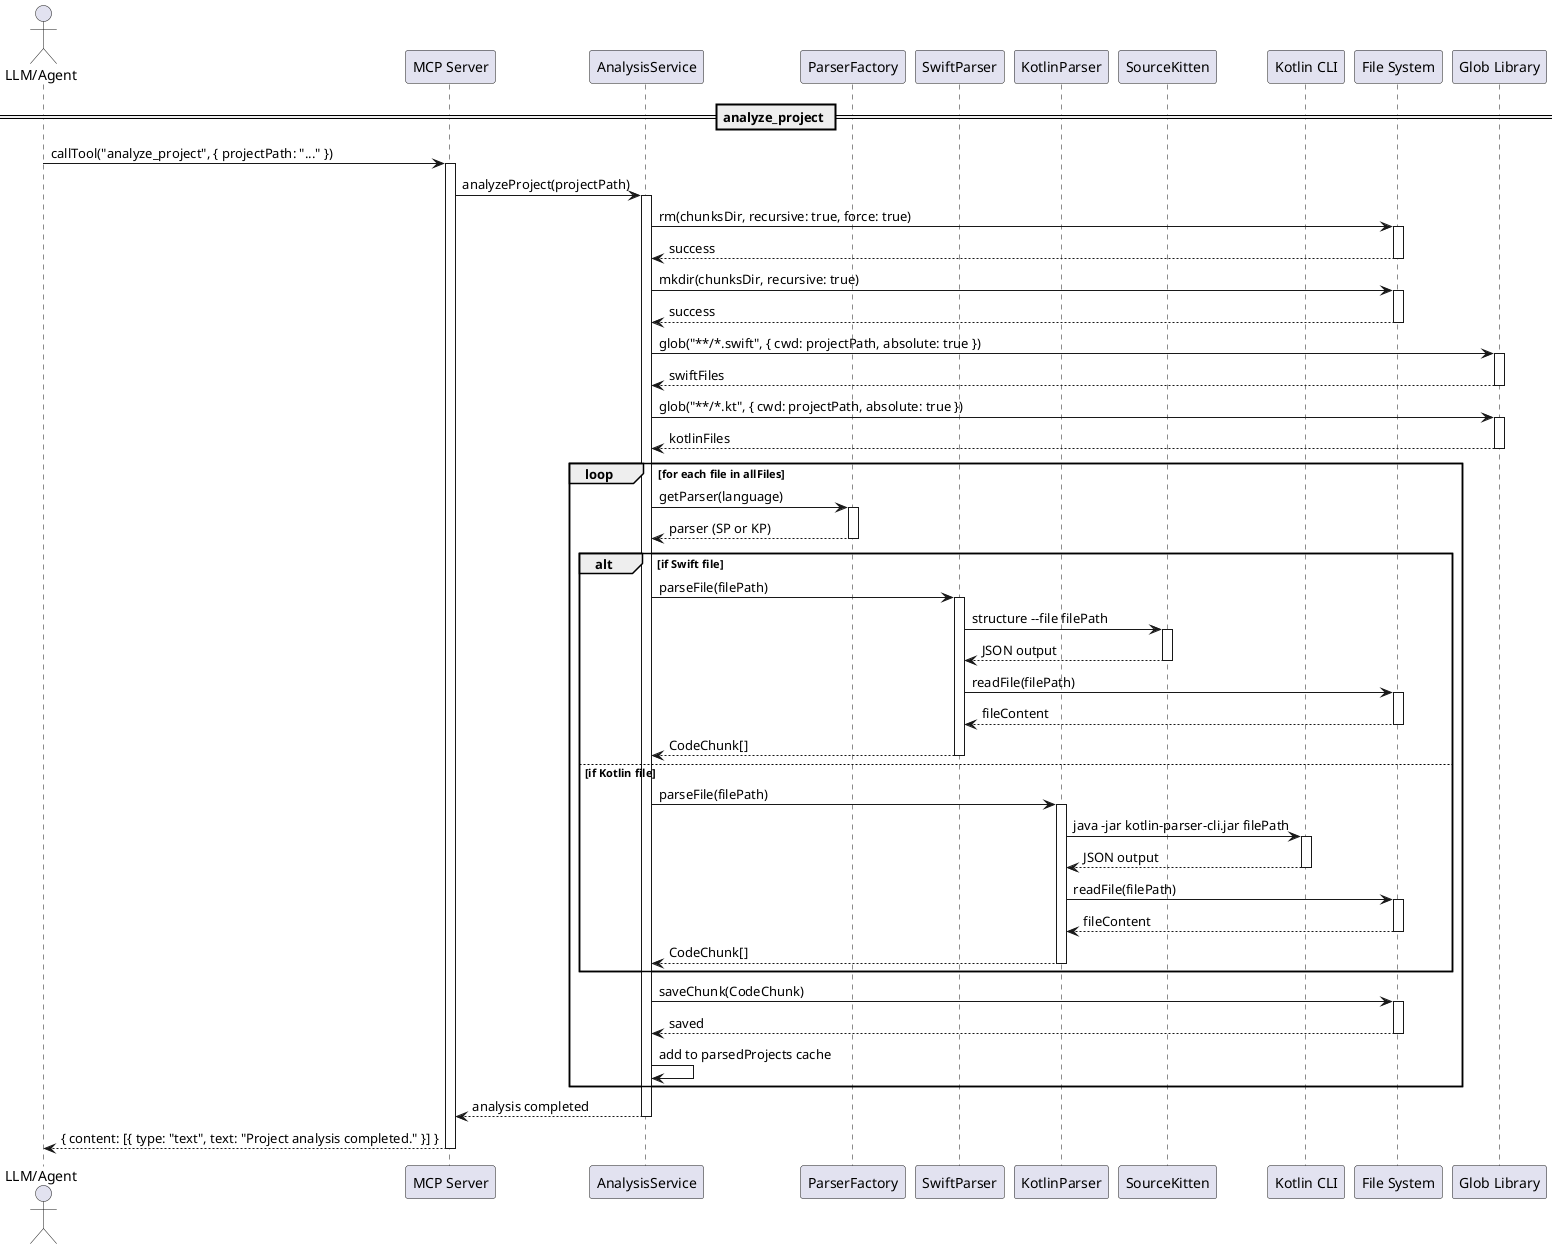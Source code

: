 @startuml

actor "LLM/Agent" as LLM
participant "MCP Server" as Server
participant "AnalysisService" as AS
participant "ParserFactory" as PF
participant "SwiftParser" as SP
participant "KotlinParser" as KP
participant "SourceKitten" as SK
participant "Kotlin CLI" as KCLI
participant "File System" as FS
participant "Glob Library" as GL

== analyze_project ==
LLM -> Server: callTool("analyze_project", { projectPath: "..." })
activate Server
Server -> AS: analyzeProject(projectPath)
activate AS
AS -> FS: rm(chunksDir, recursive: true, force: true)
activate FS
FS --> AS: success
deactivate FS
AS -> FS: mkdir(chunksDir, recursive: true)
activate FS
FS --> AS: success
deactivate FS
AS -> GL: glob("**/*.swift", { cwd: projectPath, absolute: true })
activate GL
GL --> AS: swiftFiles
deactivate GL
AS -> GL: glob("**/*.kt", { cwd: projectPath, absolute: true })
activate GL
GL --> AS: kotlinFiles
deactivate GL
loop for each file in allFiles
  AS -> PF: getParser(language)
  activate PF
  PF --> AS: parser (SP or KP)
  deactivate PF
  alt if Swift file
    AS -> SP: parseFile(filePath)
    activate SP
    SP -> SK: structure --file filePath
    activate SK
    SK --> SP: JSON output
    deactivate SK
    SP -> FS: readFile(filePath)
    activate FS
    FS --> SP: fileContent
    deactivate FS
    SP --> AS: CodeChunk[]
    deactivate SP
  else if Kotlin file
    AS -> KP: parseFile(filePath)
    activate KP
    KP -> KCLI: java -jar kotlin-parser-cli.jar filePath
    activate KCLI
    KCLI --> KP: JSON output
    deactivate KCLI
    KP -> FS: readFile(filePath)
    activate FS
    FS --> KP: fileContent
    deactivate FS
    KP --> AS: CodeChunk[]
    deactivate KP
  end
  AS -> FS: saveChunk(CodeChunk)
  activate FS
  FS --> AS: saved
  deactivate FS
  AS -> AS: add to parsedProjects cache
end
AS --> Server: analysis completed
deactivate AS
Server --> LLM: { content: [{ type: "text", text: "Project analysis completed." }] }
deactivate Server

@enduml